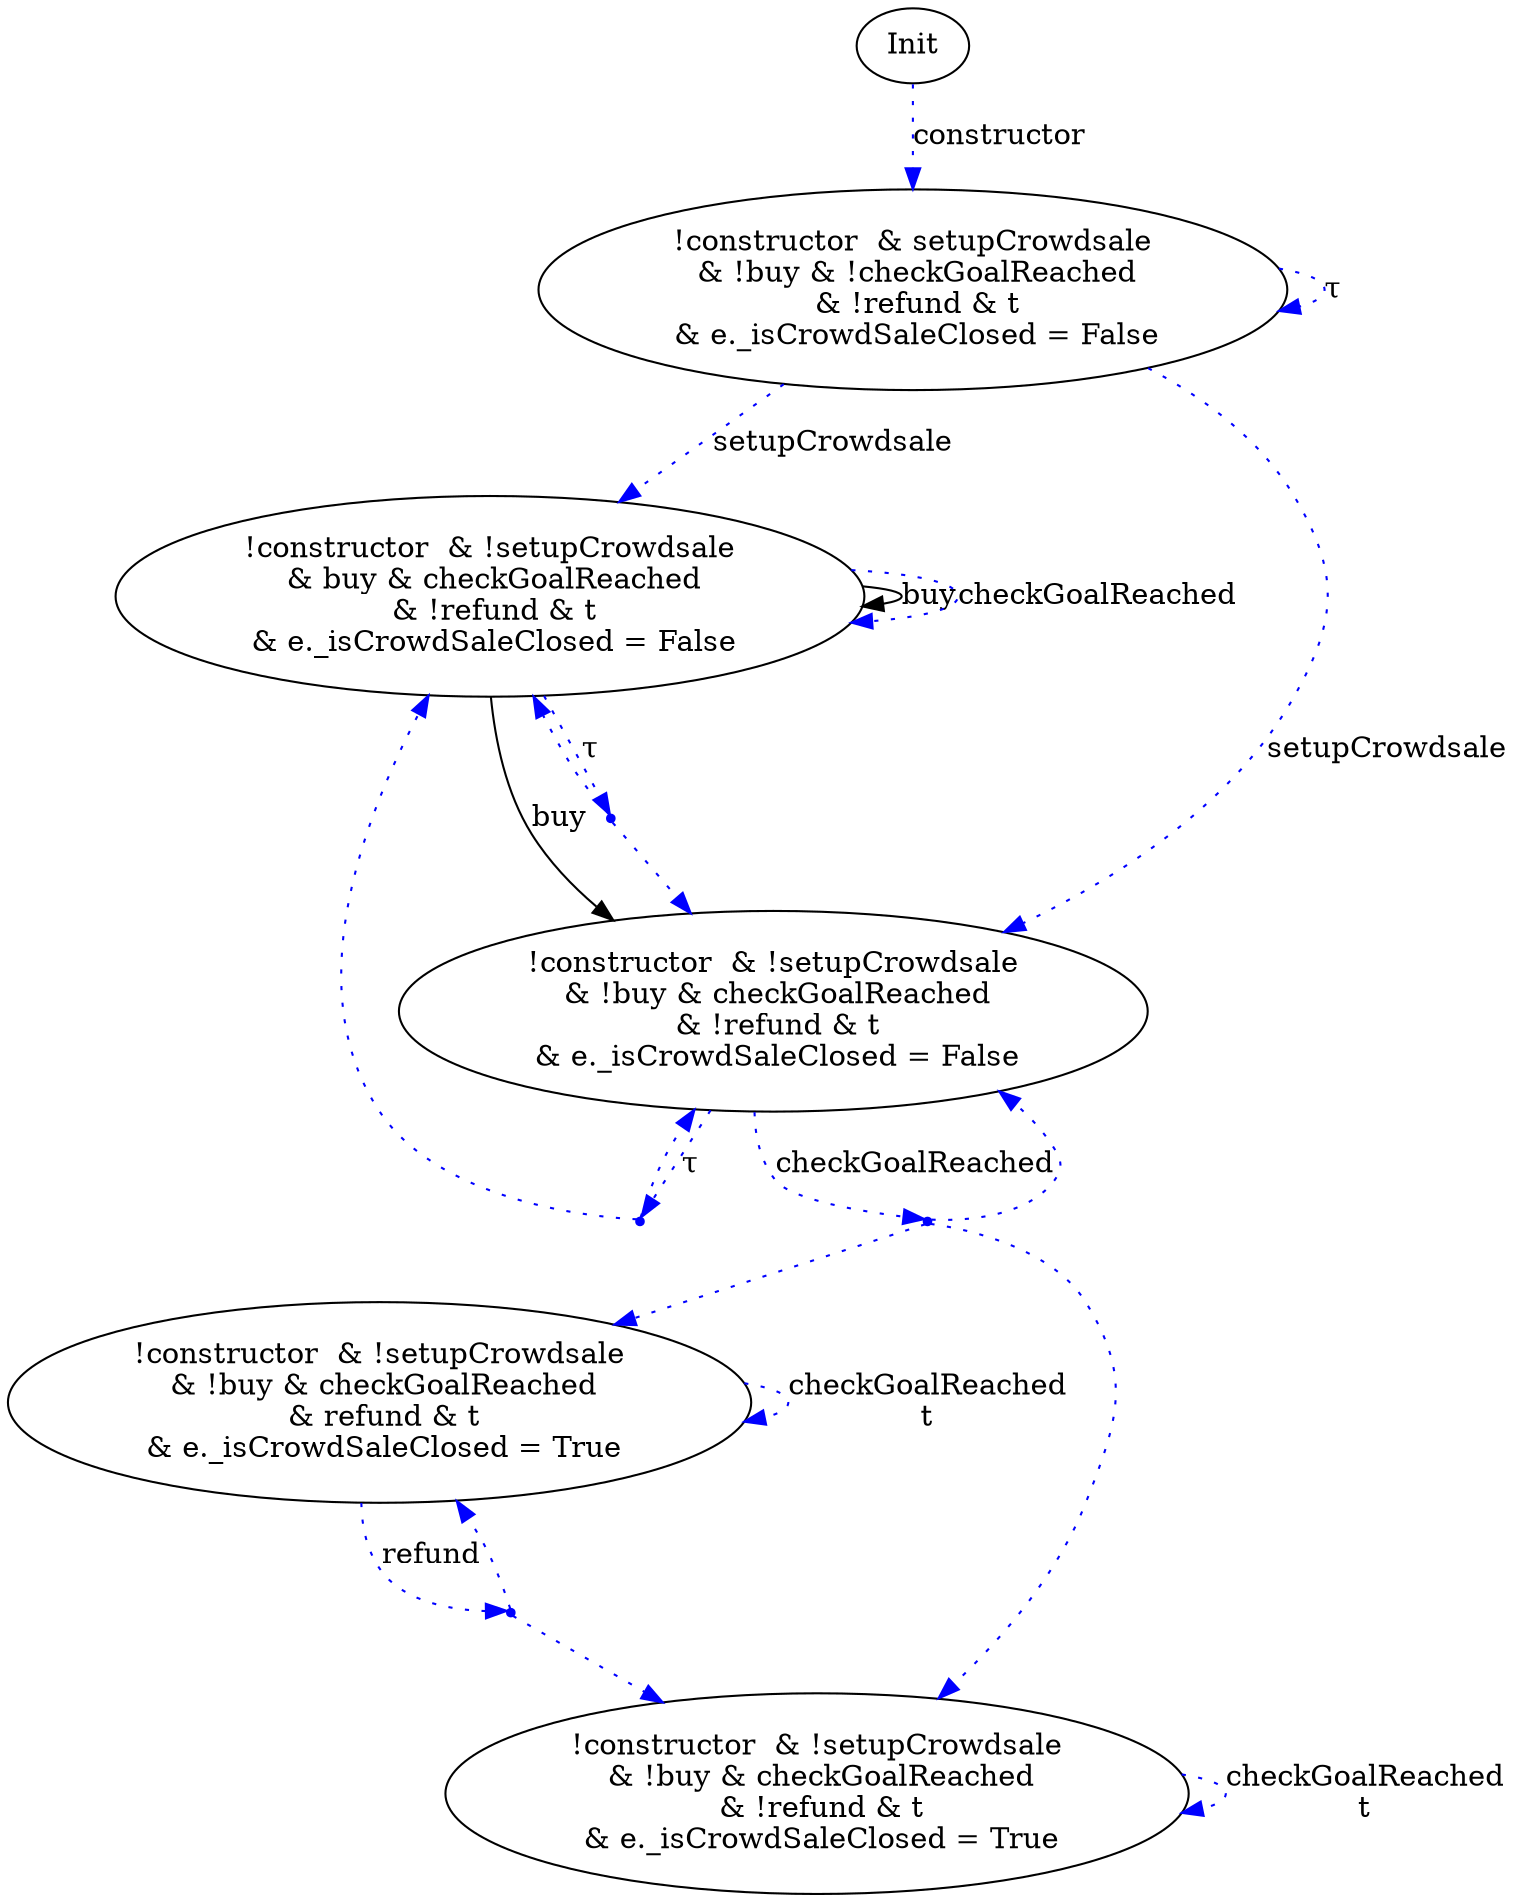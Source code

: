 digraph {

S00 [label="Init"]
S23 [label="!constructor  & !setupCrowdsale\n & !buy & checkGoalReached\n & refund & t\n & e._isCrowdSaleClosed = True"]
S44 [label="!constructor  & !setupCrowdsale\n & !buy & checkGoalReached\n & !refund & t\n & e._isCrowdSaleClosed = True"]
S89 [label="!constructor  & !setupCrowdsale\n & buy & checkGoalReached\n & !refund & t\n & e._isCrowdSaleClosed = False"]
S108 [label="!constructor  & !setupCrowdsale\n & !buy & checkGoalReached\n & !refund & t\n & e._isCrowdSaleClosed = False"]
S113 [label="!constructor  & setupCrowdsale\n & !buy & !checkGoalReached\n & !refund & t\n & e._isCrowdSaleClosed = False"]

S108_checkGoalReached [label="", shape="point", color="blue"]
S108_τ [label="", shape="point", color="blue"]
S23_refund [label="", shape="point", color="blue"]
S89_τ [label="", shape="point", color="blue"]

S108->S108_checkGoalReached [label="checkGoalReached", style="dotted", color="blue"]
S108_checkGoalReached->S44 [label="", style="dotted", color="blue"]
S108_checkGoalReached->S108 [label="", style="dotted", color="blue"]
S108_checkGoalReached->S23 [label="", style="dotted", color="blue"]
S108->S108_τ [label="τ", style="dotted", color="blue"]
S108_τ->S89 [label="", style="dotted", color="blue"]
S108_τ->S108 [label="", style="dotted", color="blue"]
S00->S113 [label="constructor", style="dotted", color="blue"]
S44->S44 [label="checkGoalReached\nt", style="dotted", color="blue"]
S23->S23 [label="checkGoalReached\nt", style="dotted", color="blue"]
S23->S23_refund [label="refund", style="dotted", color="blue"]
S23_refund->S23 [label="", style="dotted", color="blue"]
S23_refund->S44 [label="", style="dotted", color="blue"]
S89->S108 [label="buy", style="", color="black"]
S89->S89 [label="buy", style="", color="black"]
S89->S89_τ [label="τ", style="dotted", color="blue"]
S89_τ->S89 [label="", style="dotted", color="blue"]
S89_τ->S108 [label="", style="dotted", color="blue"]
S89->S89 [label="checkGoalReached", style="dotted", color="blue"]
S113->S108 [label="setupCrowdsale", style="dotted", color="blue"]
S113->S89 [label="setupCrowdsale", style="dotted", color="blue"]
S113->S113 [label="τ", style="dotted", color="blue"]
}